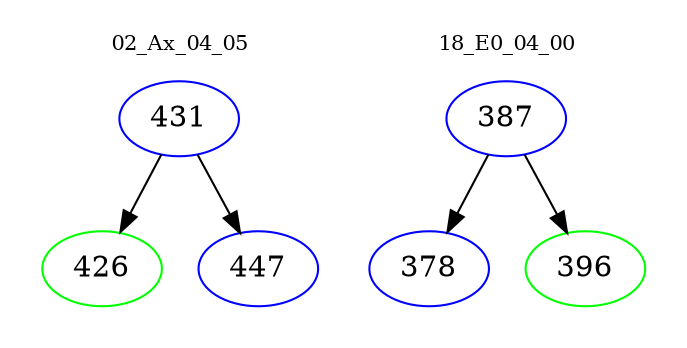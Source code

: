 digraph{
subgraph cluster_0 {
color = white
label = "02_Ax_04_05";
fontsize=10;
T0_431 [label="431", color="blue"]
T0_431 -> T0_426 [color="black"]
T0_426 [label="426", color="green"]
T0_431 -> T0_447 [color="black"]
T0_447 [label="447", color="blue"]
}
subgraph cluster_1 {
color = white
label = "18_E0_04_00";
fontsize=10;
T1_387 [label="387", color="blue"]
T1_387 -> T1_378 [color="black"]
T1_378 [label="378", color="blue"]
T1_387 -> T1_396 [color="black"]
T1_396 [label="396", color="green"]
}
}
